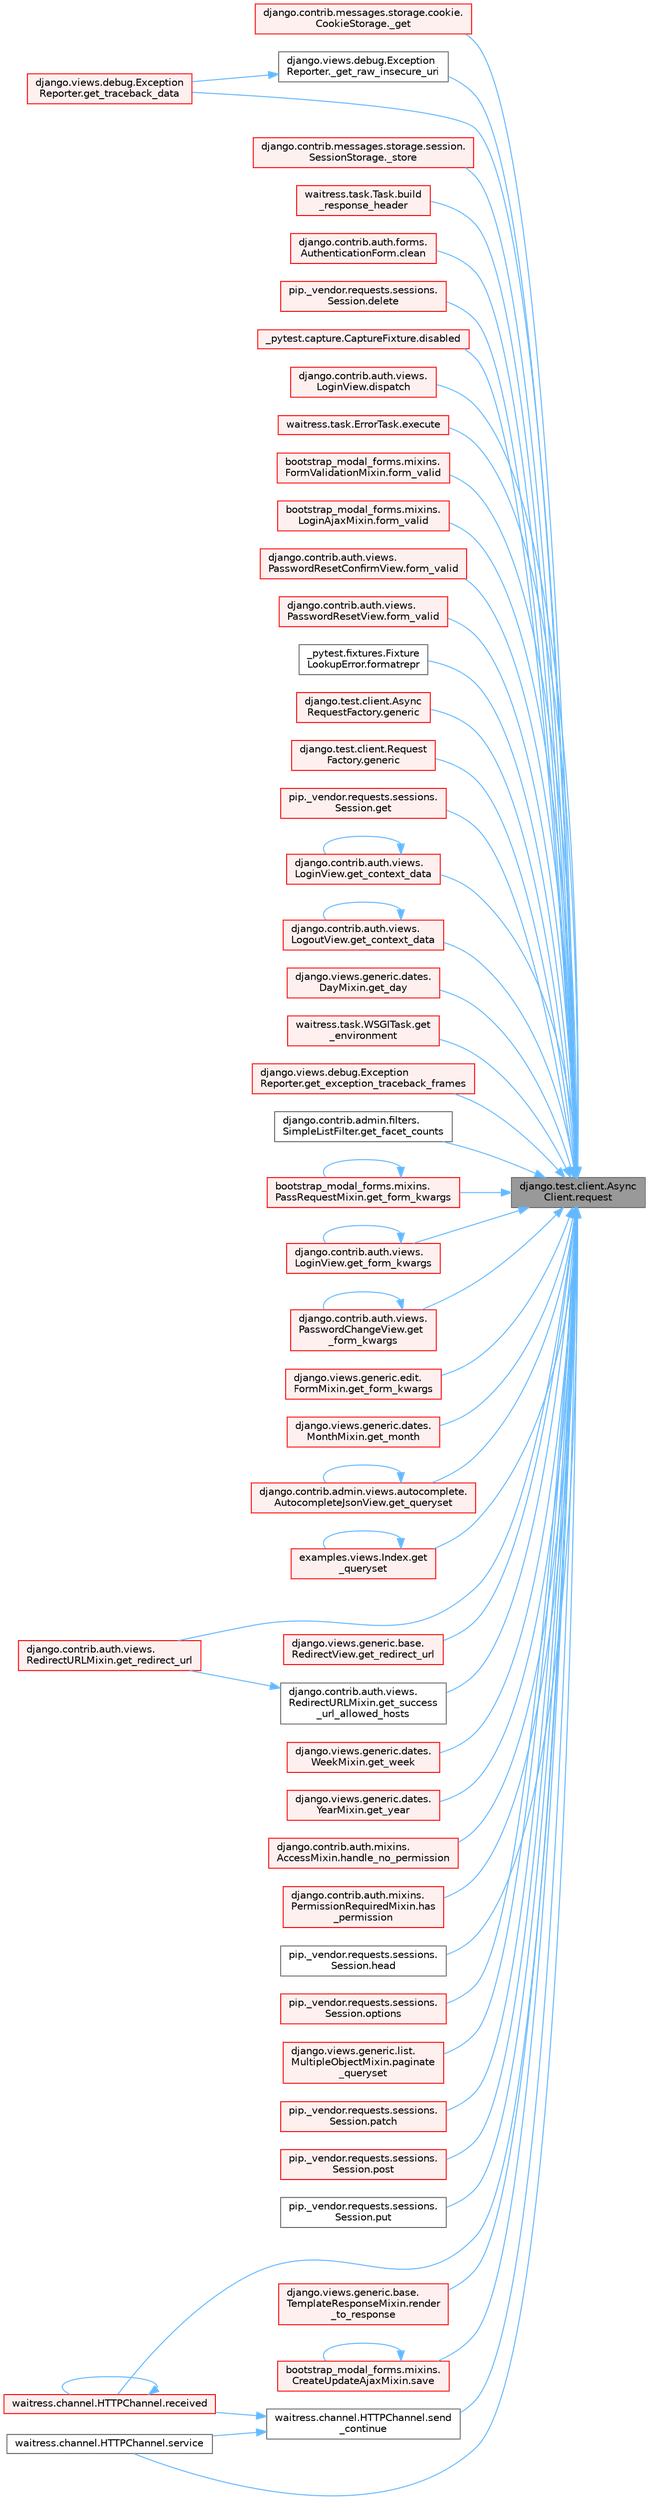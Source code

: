 digraph "django.test.client.AsyncClient.request"
{
 // LATEX_PDF_SIZE
  bgcolor="transparent";
  edge [fontname=Helvetica,fontsize=10,labelfontname=Helvetica,labelfontsize=10];
  node [fontname=Helvetica,fontsize=10,shape=box,height=0.2,width=0.4];
  rankdir="RL";
  Node1 [id="Node000001",label="django.test.client.Async\lClient.request",height=0.2,width=0.4,color="gray40", fillcolor="grey60", style="filled", fontcolor="black",tooltip=" "];
  Node1 -> Node2 [id="edge1_Node000001_Node000002",dir="back",color="steelblue1",style="solid",tooltip=" "];
  Node2 [id="Node000002",label="django.contrib.messages.storage.cookie.\lCookieStorage._get",height=0.2,width=0.4,color="red", fillcolor="#FFF0F0", style="filled",URL="$classdjango_1_1contrib_1_1messages_1_1storage_1_1cookie_1_1_cookie_storage.html#a39d084f6072109675c9ef06c047174e8",tooltip=" "];
  Node1 -> Node97 [id="edge2_Node000001_Node000097",dir="back",color="steelblue1",style="solid",tooltip=" "];
  Node97 [id="Node000097",label="django.views.debug.Exception\lReporter._get_raw_insecure_uri",height=0.2,width=0.4,color="grey40", fillcolor="white", style="filled",URL="$classdjango_1_1views_1_1debug_1_1_exception_reporter.html#a7a7120cc6b92c3e1a0b855e351c30f42",tooltip=" "];
  Node97 -> Node98 [id="edge3_Node000097_Node000098",dir="back",color="steelblue1",style="solid",tooltip=" "];
  Node98 [id="Node000098",label="django.views.debug.Exception\lReporter.get_traceback_data",height=0.2,width=0.4,color="red", fillcolor="#FFF0F0", style="filled",URL="$classdjango_1_1views_1_1debug_1_1_exception_reporter.html#ada9d00ba4c901b186db405e92ebbc211",tooltip=" "];
  Node1 -> Node101 [id="edge4_Node000001_Node000101",dir="back",color="steelblue1",style="solid",tooltip=" "];
  Node101 [id="Node000101",label="django.contrib.messages.storage.session.\lSessionStorage._store",height=0.2,width=0.4,color="red", fillcolor="#FFF0F0", style="filled",URL="$classdjango_1_1contrib_1_1messages_1_1storage_1_1session_1_1_session_storage.html#a371ed03facbc7ae28602ede4c99950d0",tooltip=" "];
  Node1 -> Node593 [id="edge5_Node000001_Node000593",dir="back",color="steelblue1",style="solid",tooltip=" "];
  Node593 [id="Node000593",label="waitress.task.Task.build\l_response_header",height=0.2,width=0.4,color="red", fillcolor="#FFF0F0", style="filled",URL="$classwaitress_1_1task_1_1_task.html#a4f20433be6bea4c797bfeb62408b997e",tooltip=" "];
  Node1 -> Node606 [id="edge6_Node000001_Node000606",dir="back",color="steelblue1",style="solid",tooltip=" "];
  Node606 [id="Node000606",label="django.contrib.auth.forms.\lAuthenticationForm.clean",height=0.2,width=0.4,color="red", fillcolor="#FFF0F0", style="filled",URL="$classdjango_1_1contrib_1_1auth_1_1forms_1_1_authentication_form.html#a92d28be6696caa8d1b7068eefe81793a",tooltip=" "];
  Node1 -> Node2889 [id="edge7_Node000001_Node002889",dir="back",color="steelblue1",style="solid",tooltip=" "];
  Node2889 [id="Node002889",label="pip._vendor.requests.sessions.\lSession.delete",height=0.2,width=0.4,color="red", fillcolor="#FFF0F0", style="filled",URL="$classpip_1_1__vendor_1_1requests_1_1sessions_1_1_session.html#abb6cd6b39dde48648dc875227e2e258e",tooltip=" "];
  Node1 -> Node2890 [id="edge8_Node000001_Node002890",dir="back",color="steelblue1",style="solid",tooltip=" "];
  Node2890 [id="Node002890",label="_pytest.capture.CaptureFixture.disabled",height=0.2,width=0.4,color="red", fillcolor="#FFF0F0", style="filled",URL="$class__pytest_1_1capture_1_1_capture_fixture.html#a3dda4f7495bd8fb93f4bd7dad2855d7f",tooltip=" "];
  Node1 -> Node2247 [id="edge9_Node000001_Node002247",dir="back",color="steelblue1",style="solid",tooltip=" "];
  Node2247 [id="Node002247",label="django.contrib.auth.views.\lLoginView.dispatch",height=0.2,width=0.4,color="red", fillcolor="#FFF0F0", style="filled",URL="$classdjango_1_1contrib_1_1auth_1_1views_1_1_login_view.html#a69a0b11a6598453586c755b32dfc02c3",tooltip=" "];
  Node1 -> Node2895 [id="edge10_Node000001_Node002895",dir="back",color="steelblue1",style="solid",tooltip=" "];
  Node2895 [id="Node002895",label="waitress.task.ErrorTask.execute",height=0.2,width=0.4,color="red", fillcolor="#FFF0F0", style="filled",URL="$classwaitress_1_1task_1_1_error_task.html#ad5c6d14c13ba3d33e82b1b138e634bb0",tooltip=" "];
  Node1 -> Node2896 [id="edge11_Node000001_Node002896",dir="back",color="steelblue1",style="solid",tooltip=" "];
  Node2896 [id="Node002896",label="bootstrap_modal_forms.mixins.\lFormValidationMixin.form_valid",height=0.2,width=0.4,color="red", fillcolor="#FFF0F0", style="filled",URL="$classbootstrap__modal__forms_1_1mixins_1_1_form_validation_mixin.html#a415bfd631a922d1368281b015e04ba4c",tooltip=" "];
  Node1 -> Node2897 [id="edge12_Node000001_Node002897",dir="back",color="steelblue1",style="solid",tooltip=" "];
  Node2897 [id="Node002897",label="bootstrap_modal_forms.mixins.\lLoginAjaxMixin.form_valid",height=0.2,width=0.4,color="red", fillcolor="#FFF0F0", style="filled",URL="$classbootstrap__modal__forms_1_1mixins_1_1_login_ajax_mixin.html#a1cba170b69b7fd25ca43d399c808725e",tooltip=" "];
  Node1 -> Node2898 [id="edge13_Node000001_Node002898",dir="back",color="steelblue1",style="solid",tooltip=" "];
  Node2898 [id="Node002898",label="django.contrib.auth.views.\lPasswordResetConfirmView.form_valid",height=0.2,width=0.4,color="red", fillcolor="#FFF0F0", style="filled",URL="$classdjango_1_1contrib_1_1auth_1_1views_1_1_password_reset_confirm_view.html#a6da228b477be1871236a83c005301b3c",tooltip=" "];
  Node1 -> Node2899 [id="edge14_Node000001_Node002899",dir="back",color="steelblue1",style="solid",tooltip=" "];
  Node2899 [id="Node002899",label="django.contrib.auth.views.\lPasswordResetView.form_valid",height=0.2,width=0.4,color="red", fillcolor="#FFF0F0", style="filled",URL="$classdjango_1_1contrib_1_1auth_1_1views_1_1_password_reset_view.html#a1beeb7e6b51b528c0c10b3a74c0d51e3",tooltip=" "];
  Node1 -> Node2900 [id="edge15_Node000001_Node002900",dir="back",color="steelblue1",style="solid",tooltip=" "];
  Node2900 [id="Node002900",label="_pytest.fixtures.Fixture\lLookupError.formatrepr",height=0.2,width=0.4,color="grey40", fillcolor="white", style="filled",URL="$class__pytest_1_1fixtures_1_1_fixture_lookup_error.html#a22b5af6283420cffbeff550a445d243a",tooltip=" "];
  Node1 -> Node2901 [id="edge16_Node000001_Node002901",dir="back",color="steelblue1",style="solid",tooltip=" "];
  Node2901 [id="Node002901",label="django.test.client.Async\lRequestFactory.generic",height=0.2,width=0.4,color="red", fillcolor="#FFF0F0", style="filled",URL="$classdjango_1_1test_1_1client_1_1_async_request_factory.html#a470d6888694e77c09bd7d8bf6d588233",tooltip=" "];
  Node1 -> Node2914 [id="edge17_Node000001_Node002914",dir="back",color="steelblue1",style="solid",tooltip=" "];
  Node2914 [id="Node002914",label="django.test.client.Request\lFactory.generic",height=0.2,width=0.4,color="red", fillcolor="#FFF0F0", style="filled",URL="$classdjango_1_1test_1_1client_1_1_request_factory.html#a24740fe264de91d8c4c1205c9172206d",tooltip=" "];
  Node1 -> Node2915 [id="edge18_Node000001_Node002915",dir="back",color="steelblue1",style="solid",tooltip=" "];
  Node2915 [id="Node002915",label="pip._vendor.requests.sessions.\lSession.get",height=0.2,width=0.4,color="red", fillcolor="#FFF0F0", style="filled",URL="$classpip_1_1__vendor_1_1requests_1_1sessions_1_1_session.html#ad86dcc9de47cd87bf70ecf0f2c537e53",tooltip=" "];
  Node1 -> Node2916 [id="edge19_Node000001_Node002916",dir="back",color="steelblue1",style="solid",tooltip=" "];
  Node2916 [id="Node002916",label="django.contrib.auth.views.\lLoginView.get_context_data",height=0.2,width=0.4,color="red", fillcolor="#FFF0F0", style="filled",URL="$classdjango_1_1contrib_1_1auth_1_1views_1_1_login_view.html#a5acd74035066c40850101f1d9643e328",tooltip=" "];
  Node2916 -> Node2916 [id="edge20_Node002916_Node002916",dir="back",color="steelblue1",style="solid",tooltip=" "];
  Node1 -> Node2917 [id="edge21_Node000001_Node002917",dir="back",color="steelblue1",style="solid",tooltip=" "];
  Node2917 [id="Node002917",label="django.contrib.auth.views.\lLogoutView.get_context_data",height=0.2,width=0.4,color="red", fillcolor="#FFF0F0", style="filled",URL="$classdjango_1_1contrib_1_1auth_1_1views_1_1_logout_view.html#afab0ac15cb452acb486a3f7b9747e43b",tooltip=" "];
  Node2917 -> Node2917 [id="edge22_Node002917_Node002917",dir="back",color="steelblue1",style="solid",tooltip=" "];
  Node1 -> Node2918 [id="edge23_Node000001_Node002918",dir="back",color="steelblue1",style="solid",tooltip=" "];
  Node2918 [id="Node002918",label="django.views.generic.dates.\lDayMixin.get_day",height=0.2,width=0.4,color="red", fillcolor="#FFF0F0", style="filled",URL="$classdjango_1_1views_1_1generic_1_1dates_1_1_day_mixin.html#a410db285b705518118df478a63fc572a",tooltip=" "];
  Node1 -> Node2919 [id="edge24_Node000001_Node002919",dir="back",color="steelblue1",style="solid",tooltip=" "];
  Node2919 [id="Node002919",label="waitress.task.WSGITask.get\l_environment",height=0.2,width=0.4,color="red", fillcolor="#FFF0F0", style="filled",URL="$classwaitress_1_1task_1_1_w_s_g_i_task.html#a9a1b4b87c8f7bee8209018ee7c743c26",tooltip=" "];
  Node1 -> Node2628 [id="edge25_Node000001_Node002628",dir="back",color="steelblue1",style="solid",tooltip=" "];
  Node2628 [id="Node002628",label="django.views.debug.Exception\lReporter.get_exception_traceback_frames",height=0.2,width=0.4,color="red", fillcolor="#FFF0F0", style="filled",URL="$classdjango_1_1views_1_1debug_1_1_exception_reporter.html#a326b08b3941038a5504f8e0a846bae68",tooltip=" "];
  Node1 -> Node2921 [id="edge26_Node000001_Node002921",dir="back",color="steelblue1",style="solid",tooltip=" "];
  Node2921 [id="Node002921",label="django.contrib.admin.filters.\lSimpleListFilter.get_facet_counts",height=0.2,width=0.4,color="grey40", fillcolor="white", style="filled",URL="$classdjango_1_1contrib_1_1admin_1_1filters_1_1_simple_list_filter.html#a97fd984f5668670f0887f81c30f9fda7",tooltip=" "];
  Node1 -> Node2922 [id="edge27_Node000001_Node002922",dir="back",color="steelblue1",style="solid",tooltip=" "];
  Node2922 [id="Node002922",label="bootstrap_modal_forms.mixins.\lPassRequestMixin.get_form_kwargs",height=0.2,width=0.4,color="red", fillcolor="#FFF0F0", style="filled",URL="$classbootstrap__modal__forms_1_1mixins_1_1_pass_request_mixin.html#ad4ae849823f332bb1016a8508cb34ee3",tooltip=" "];
  Node2922 -> Node2922 [id="edge28_Node002922_Node002922",dir="back",color="steelblue1",style="solid",tooltip=" "];
  Node1 -> Node2923 [id="edge29_Node000001_Node002923",dir="back",color="steelblue1",style="solid",tooltip=" "];
  Node2923 [id="Node002923",label="django.contrib.auth.views.\lLoginView.get_form_kwargs",height=0.2,width=0.4,color="red", fillcolor="#FFF0F0", style="filled",URL="$classdjango_1_1contrib_1_1auth_1_1views_1_1_login_view.html#a2eba98b8c16c8a98348679ea2c921d25",tooltip=" "];
  Node2923 -> Node2923 [id="edge30_Node002923_Node002923",dir="back",color="steelblue1",style="solid",tooltip=" "];
  Node1 -> Node2924 [id="edge31_Node000001_Node002924",dir="back",color="steelblue1",style="solid",tooltip=" "];
  Node2924 [id="Node002924",label="django.contrib.auth.views.\lPasswordChangeView.get\l_form_kwargs",height=0.2,width=0.4,color="red", fillcolor="#FFF0F0", style="filled",URL="$classdjango_1_1contrib_1_1auth_1_1views_1_1_password_change_view.html#a553cf3e37e5a2c05db774e580cbcc038",tooltip=" "];
  Node2924 -> Node2924 [id="edge32_Node002924_Node002924",dir="back",color="steelblue1",style="solid",tooltip=" "];
  Node1 -> Node1898 [id="edge33_Node000001_Node001898",dir="back",color="steelblue1",style="solid",tooltip=" "];
  Node1898 [id="Node001898",label="django.views.generic.edit.\lFormMixin.get_form_kwargs",height=0.2,width=0.4,color="red", fillcolor="#FFF0F0", style="filled",URL="$classdjango_1_1views_1_1generic_1_1edit_1_1_form_mixin.html#a7e8c141b6c4efa8727e7f06322969249",tooltip=" "];
  Node1 -> Node2925 [id="edge34_Node000001_Node002925",dir="back",color="steelblue1",style="solid",tooltip=" "];
  Node2925 [id="Node002925",label="django.views.generic.dates.\lMonthMixin.get_month",height=0.2,width=0.4,color="red", fillcolor="#FFF0F0", style="filled",URL="$classdjango_1_1views_1_1generic_1_1dates_1_1_month_mixin.html#add54a3d80358c6e643ac264d97d4f2a7",tooltip=" "];
  Node1 -> Node2926 [id="edge35_Node000001_Node002926",dir="back",color="steelblue1",style="solid",tooltip=" "];
  Node2926 [id="Node002926",label="django.contrib.admin.views.autocomplete.\lAutocompleteJsonView.get_queryset",height=0.2,width=0.4,color="red", fillcolor="#FFF0F0", style="filled",URL="$classdjango_1_1contrib_1_1admin_1_1views_1_1autocomplete_1_1_autocomplete_json_view.html#a6eb5abbd3b2e8b252a4ce9ca2680f3d3",tooltip=" "];
  Node2926 -> Node2926 [id="edge36_Node002926_Node002926",dir="back",color="steelblue1",style="solid",tooltip=" "];
  Node1 -> Node2927 [id="edge37_Node000001_Node002927",dir="back",color="steelblue1",style="solid",tooltip=" "];
  Node2927 [id="Node002927",label="examples.views.Index.get\l_queryset",height=0.2,width=0.4,color="red", fillcolor="#FFF0F0", style="filled",URL="$classexamples_1_1views_1_1_index.html#a288026bb9059b37dca786922296dfcd3",tooltip=" "];
  Node2927 -> Node2927 [id="edge38_Node002927_Node002927",dir="back",color="steelblue1",style="solid",tooltip=" "];
  Node1 -> Node2928 [id="edge39_Node000001_Node002928",dir="back",color="steelblue1",style="solid",tooltip=" "];
  Node2928 [id="Node002928",label="django.contrib.auth.views.\lRedirectURLMixin.get_redirect_url",height=0.2,width=0.4,color="red", fillcolor="#FFF0F0", style="filled",URL="$classdjango_1_1contrib_1_1auth_1_1views_1_1_redirect_u_r_l_mixin.html#a5598a164f9f21e7329630fad5e5c4c77",tooltip=" "];
  Node1 -> Node2244 [id="edge40_Node000001_Node002244",dir="back",color="steelblue1",style="solid",tooltip=" "];
  Node2244 [id="Node002244",label="django.views.generic.base.\lRedirectView.get_redirect_url",height=0.2,width=0.4,color="red", fillcolor="#FFF0F0", style="filled",URL="$classdjango_1_1views_1_1generic_1_1base_1_1_redirect_view.html#a04d6cdb2db124920ca88c0c2bed8b1af",tooltip=" "];
  Node1 -> Node2929 [id="edge41_Node000001_Node002929",dir="back",color="steelblue1",style="solid",tooltip=" "];
  Node2929 [id="Node002929",label="django.contrib.auth.views.\lRedirectURLMixin.get_success\l_url_allowed_hosts",height=0.2,width=0.4,color="grey40", fillcolor="white", style="filled",URL="$classdjango_1_1contrib_1_1auth_1_1views_1_1_redirect_u_r_l_mixin.html#a21199247491f0bae617b1efead90ee9b",tooltip=" "];
  Node2929 -> Node2928 [id="edge42_Node002929_Node002928",dir="back",color="steelblue1",style="solid",tooltip=" "];
  Node1 -> Node98 [id="edge43_Node000001_Node000098",dir="back",color="steelblue1",style="solid",tooltip=" "];
  Node1 -> Node2930 [id="edge44_Node000001_Node002930",dir="back",color="steelblue1",style="solid",tooltip=" "];
  Node2930 [id="Node002930",label="django.views.generic.dates.\lWeekMixin.get_week",height=0.2,width=0.4,color="red", fillcolor="#FFF0F0", style="filled",URL="$classdjango_1_1views_1_1generic_1_1dates_1_1_week_mixin.html#a39c8ca71985d8468df01d5dc0ee07750",tooltip=" "];
  Node1 -> Node2931 [id="edge45_Node000001_Node002931",dir="back",color="steelblue1",style="solid",tooltip=" "];
  Node2931 [id="Node002931",label="django.views.generic.dates.\lYearMixin.get_year",height=0.2,width=0.4,color="red", fillcolor="#FFF0F0", style="filled",URL="$classdjango_1_1views_1_1generic_1_1dates_1_1_year_mixin.html#a6e2e940e9853d71a94d5a41b71262ca3",tooltip=" "];
  Node1 -> Node2932 [id="edge46_Node000001_Node002932",dir="back",color="steelblue1",style="solid",tooltip=" "];
  Node2932 [id="Node002932",label="django.contrib.auth.mixins.\lAccessMixin.handle_no_permission",height=0.2,width=0.4,color="red", fillcolor="#FFF0F0", style="filled",URL="$classdjango_1_1contrib_1_1auth_1_1mixins_1_1_access_mixin.html#a3055bb05f7686a8b459fdf6d6b2866b0",tooltip=" "];
  Node1 -> Node2936 [id="edge47_Node000001_Node002936",dir="back",color="steelblue1",style="solid",tooltip=" "];
  Node2936 [id="Node002936",label="django.contrib.auth.mixins.\lPermissionRequiredMixin.has\l_permission",height=0.2,width=0.4,color="red", fillcolor="#FFF0F0", style="filled",URL="$classdjango_1_1contrib_1_1auth_1_1mixins_1_1_permission_required_mixin.html#a4401069defabdb52bb5308d170858633",tooltip=" "];
  Node1 -> Node2937 [id="edge48_Node000001_Node002937",dir="back",color="steelblue1",style="solid",tooltip=" "];
  Node2937 [id="Node002937",label="pip._vendor.requests.sessions.\lSession.head",height=0.2,width=0.4,color="grey40", fillcolor="white", style="filled",URL="$classpip_1_1__vendor_1_1requests_1_1sessions_1_1_session.html#a1629a21f81669fcbc725554975ecd2c7",tooltip=" "];
  Node1 -> Node2938 [id="edge49_Node000001_Node002938",dir="back",color="steelblue1",style="solid",tooltip=" "];
  Node2938 [id="Node002938",label="pip._vendor.requests.sessions.\lSession.options",height=0.2,width=0.4,color="red", fillcolor="#FFF0F0", style="filled",URL="$classpip_1_1__vendor_1_1requests_1_1sessions_1_1_session.html#a210270880f90521b3b3014748ecd87e9",tooltip=" "];
  Node1 -> Node2939 [id="edge50_Node000001_Node002939",dir="back",color="steelblue1",style="solid",tooltip=" "];
  Node2939 [id="Node002939",label="django.views.generic.list.\lMultipleObjectMixin.paginate\l_queryset",height=0.2,width=0.4,color="red", fillcolor="#FFF0F0", style="filled",URL="$classdjango_1_1views_1_1generic_1_1list_1_1_multiple_object_mixin.html#a629d97db3e2fce953986e39c9e5b0f5a",tooltip=" "];
  Node1 -> Node2941 [id="edge51_Node000001_Node002941",dir="back",color="steelblue1",style="solid",tooltip=" "];
  Node2941 [id="Node002941",label="pip._vendor.requests.sessions.\lSession.patch",height=0.2,width=0.4,color="red", fillcolor="#FFF0F0", style="filled",URL="$classpip_1_1__vendor_1_1requests_1_1sessions_1_1_session.html#a3757f7e040251cea22318be921604900",tooltip=" "];
  Node1 -> Node2942 [id="edge52_Node000001_Node002942",dir="back",color="steelblue1",style="solid",tooltip=" "];
  Node2942 [id="Node002942",label="pip._vendor.requests.sessions.\lSession.post",height=0.2,width=0.4,color="red", fillcolor="#FFF0F0", style="filled",URL="$classpip_1_1__vendor_1_1requests_1_1sessions_1_1_session.html#ac320b1d8541586ee86825a1ed9aad7c6",tooltip=" "];
  Node1 -> Node2943 [id="edge53_Node000001_Node002943",dir="back",color="steelblue1",style="solid",tooltip=" "];
  Node2943 [id="Node002943",label="pip._vendor.requests.sessions.\lSession.put",height=0.2,width=0.4,color="grey40", fillcolor="white", style="filled",URL="$classpip_1_1__vendor_1_1requests_1_1sessions_1_1_session.html#ad37216cc3aed7cbf8b8873aa3b293945",tooltip=" "];
  Node1 -> Node95 [id="edge54_Node000001_Node000095",dir="back",color="steelblue1",style="solid",tooltip=" "];
  Node95 [id="Node000095",label="waitress.channel.HTTPChannel.received",height=0.2,width=0.4,color="red", fillcolor="#FFF0F0", style="filled",URL="$classwaitress_1_1channel_1_1_h_t_t_p_channel.html#a89697e3a427d77b83a38e1305a2a28d7",tooltip=" "];
  Node95 -> Node95 [id="edge55_Node000095_Node000095",dir="back",color="steelblue1",style="solid",tooltip=" "];
  Node1 -> Node2659 [id="edge56_Node000001_Node002659",dir="back",color="steelblue1",style="solid",tooltip=" "];
  Node2659 [id="Node002659",label="django.views.generic.base.\lTemplateResponseMixin.render\l_to_response",height=0.2,width=0.4,color="red", fillcolor="#FFF0F0", style="filled",URL="$classdjango_1_1views_1_1generic_1_1base_1_1_template_response_mixin.html#acb779fab0e9d87e1ae49b9b4ad4e4492",tooltip=" "];
  Node1 -> Node2944 [id="edge57_Node000001_Node002944",dir="back",color="steelblue1",style="solid",tooltip=" "];
  Node2944 [id="Node002944",label="bootstrap_modal_forms.mixins.\lCreateUpdateAjaxMixin.save",height=0.2,width=0.4,color="red", fillcolor="#FFF0F0", style="filled",URL="$classbootstrap__modal__forms_1_1mixins_1_1_create_update_ajax_mixin.html#a73802e22b07bb7f59fed2c52ddb6f781",tooltip=" "];
  Node2944 -> Node2944 [id="edge58_Node002944_Node002944",dir="back",color="steelblue1",style="solid",tooltip=" "];
  Node1 -> Node94 [id="edge59_Node000001_Node000094",dir="back",color="steelblue1",style="solid",tooltip=" "];
  Node94 [id="Node000094",label="waitress.channel.HTTPChannel.send\l_continue",height=0.2,width=0.4,color="grey40", fillcolor="white", style="filled",URL="$classwaitress_1_1channel_1_1_h_t_t_p_channel.html#aaa901d6ee7325ec9a983e00b67e4959f",tooltip=" "];
  Node94 -> Node95 [id="edge60_Node000094_Node000095",dir="back",color="steelblue1",style="solid",tooltip=" "];
  Node94 -> Node91 [id="edge61_Node000094_Node000091",dir="back",color="steelblue1",style="solid",tooltip=" "];
  Node91 [id="Node000091",label="waitress.channel.HTTPChannel.service",height=0.2,width=0.4,color="grey40", fillcolor="white", style="filled",URL="$classwaitress_1_1channel_1_1_h_t_t_p_channel.html#a3ba2eebf430b7b642e713cd23459517d",tooltip=" "];
  Node1 -> Node91 [id="edge62_Node000001_Node000091",dir="back",color="steelblue1",style="solid",tooltip=" "];
}
